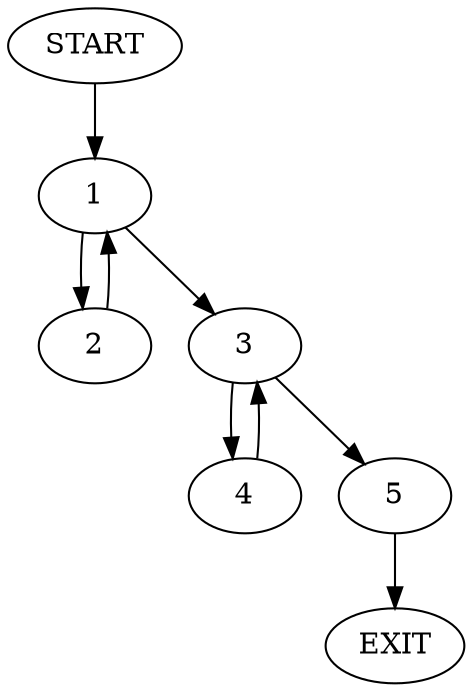 digraph {
0 [label="START"]
6 [label="EXIT"]
0 -> 1
1 -> 2
1 -> 3
2 -> 1
3 -> 4
3 -> 5
5 -> 6
4 -> 3
}
